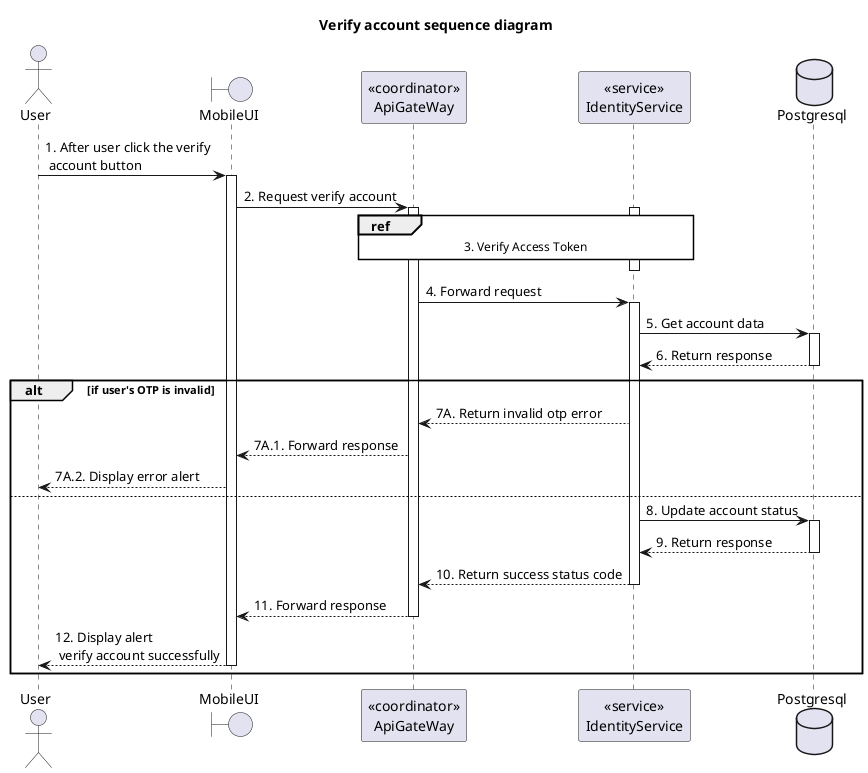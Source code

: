 @startuml Sequence
title "Verify account sequence diagram"

<style>
  sequenceDiagram {
    reference {
      BackGroundColor white
    }
}
</style>

actor User
boundary MobileUI
participant "<<coordinator>>\nApiGateWay" as ApiGateway
participant "<<service>>\nIdentityService" as IdentityService
database Postgresql

User -> MobileUI ++: 1. After user click the verify\n account button
MobileUI -> ApiGateway ++: 2. Request verify account

activate IdentityService
ref over ApiGateway, IdentityService: 3. Verify Access Token
ApiGateway -[hidden]-> IdentityService
deactivate IdentityService

ApiGateway -> IdentityService ++: 4. Forward request
IdentityService -> Postgresql ++: 5. Get account data
IdentityService <-- Postgresql --: 6. Return response

alt if user's OTP is invalid
    ApiGateway <-- IdentityService: 7A. Return invalid otp error
    MobileUI <-- ApiGateway: 7A.1. Forward response
    User <-- MobileUI: 7A.2. Display error alert
else
    IdentityService -> Postgresql ++: 8. Update account status
    IdentityService <-- Postgresql --: 9. Return response
    ApiGateway <-- IdentityService --: 10. Return success status code
    MobileUI <-- ApiGateway --: 11. Forward response
    User <-- MobileUI --: 12. Display alert\n verify account successfully
end

@enduml
